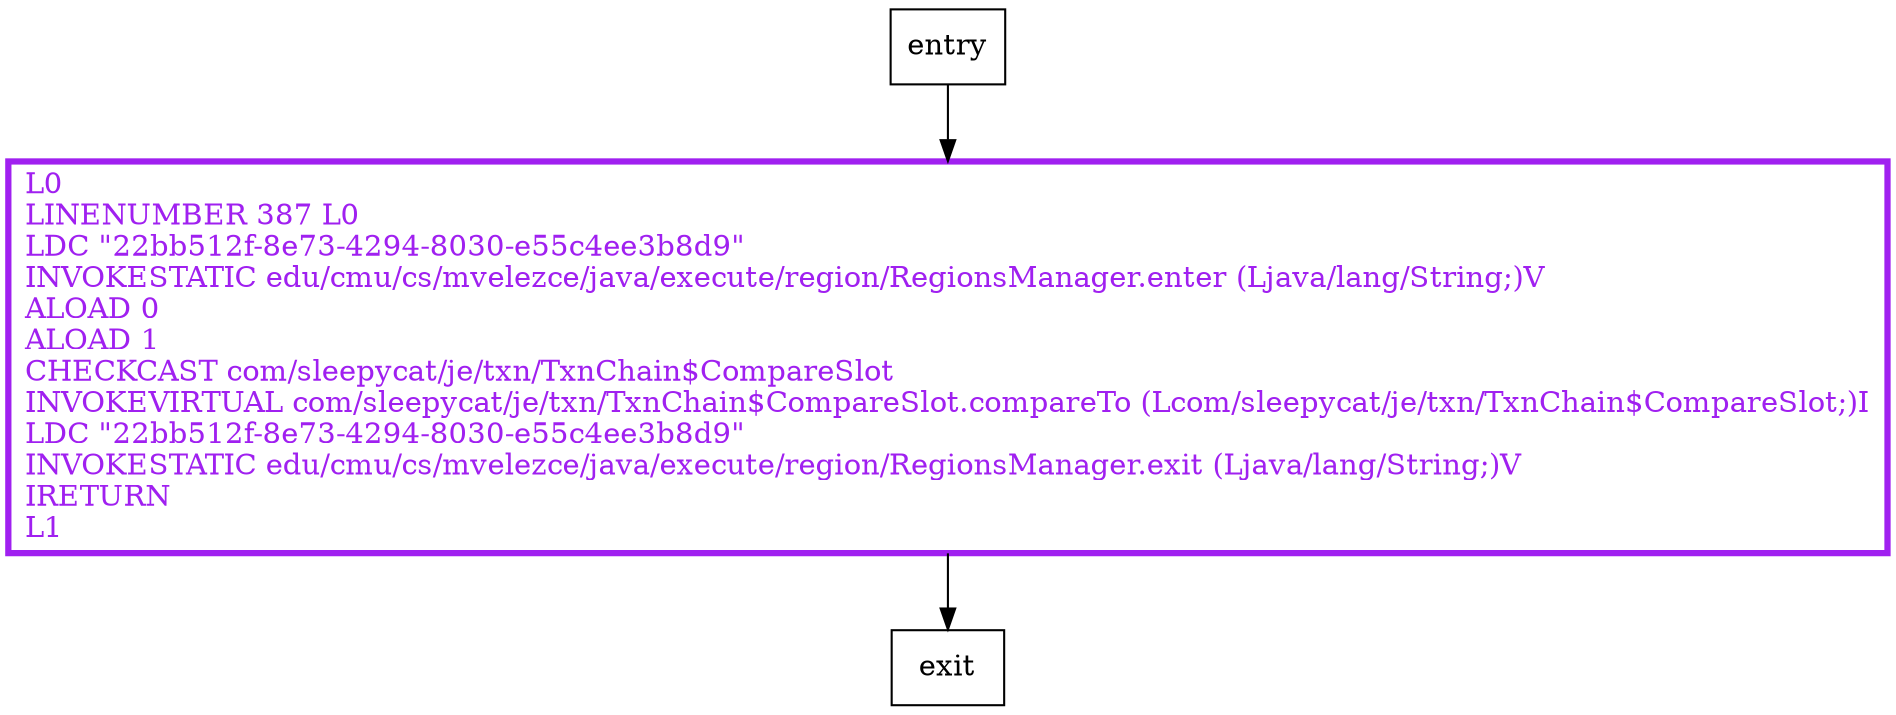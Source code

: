digraph compareTo {
node [shape=record];
321335661 [label="L0\lLINENUMBER 387 L0\lLDC \"22bb512f-8e73-4294-8030-e55c4ee3b8d9\"\lINVOKESTATIC edu/cmu/cs/mvelezce/java/execute/region/RegionsManager.enter (Ljava/lang/String;)V\lALOAD 0\lALOAD 1\lCHECKCAST com/sleepycat/je/txn/TxnChain$CompareSlot\lINVOKEVIRTUAL com/sleepycat/je/txn/TxnChain$CompareSlot.compareTo (Lcom/sleepycat/je/txn/TxnChain$CompareSlot;)I\lLDC \"22bb512f-8e73-4294-8030-e55c4ee3b8d9\"\lINVOKESTATIC edu/cmu/cs/mvelezce/java/execute/region/RegionsManager.exit (Ljava/lang/String;)V\lIRETURN\lL1\l"];
entry;
exit;
entry -> 321335661
321335661 -> exit
321335661[fontcolor="purple", penwidth=3, color="purple"];
}
